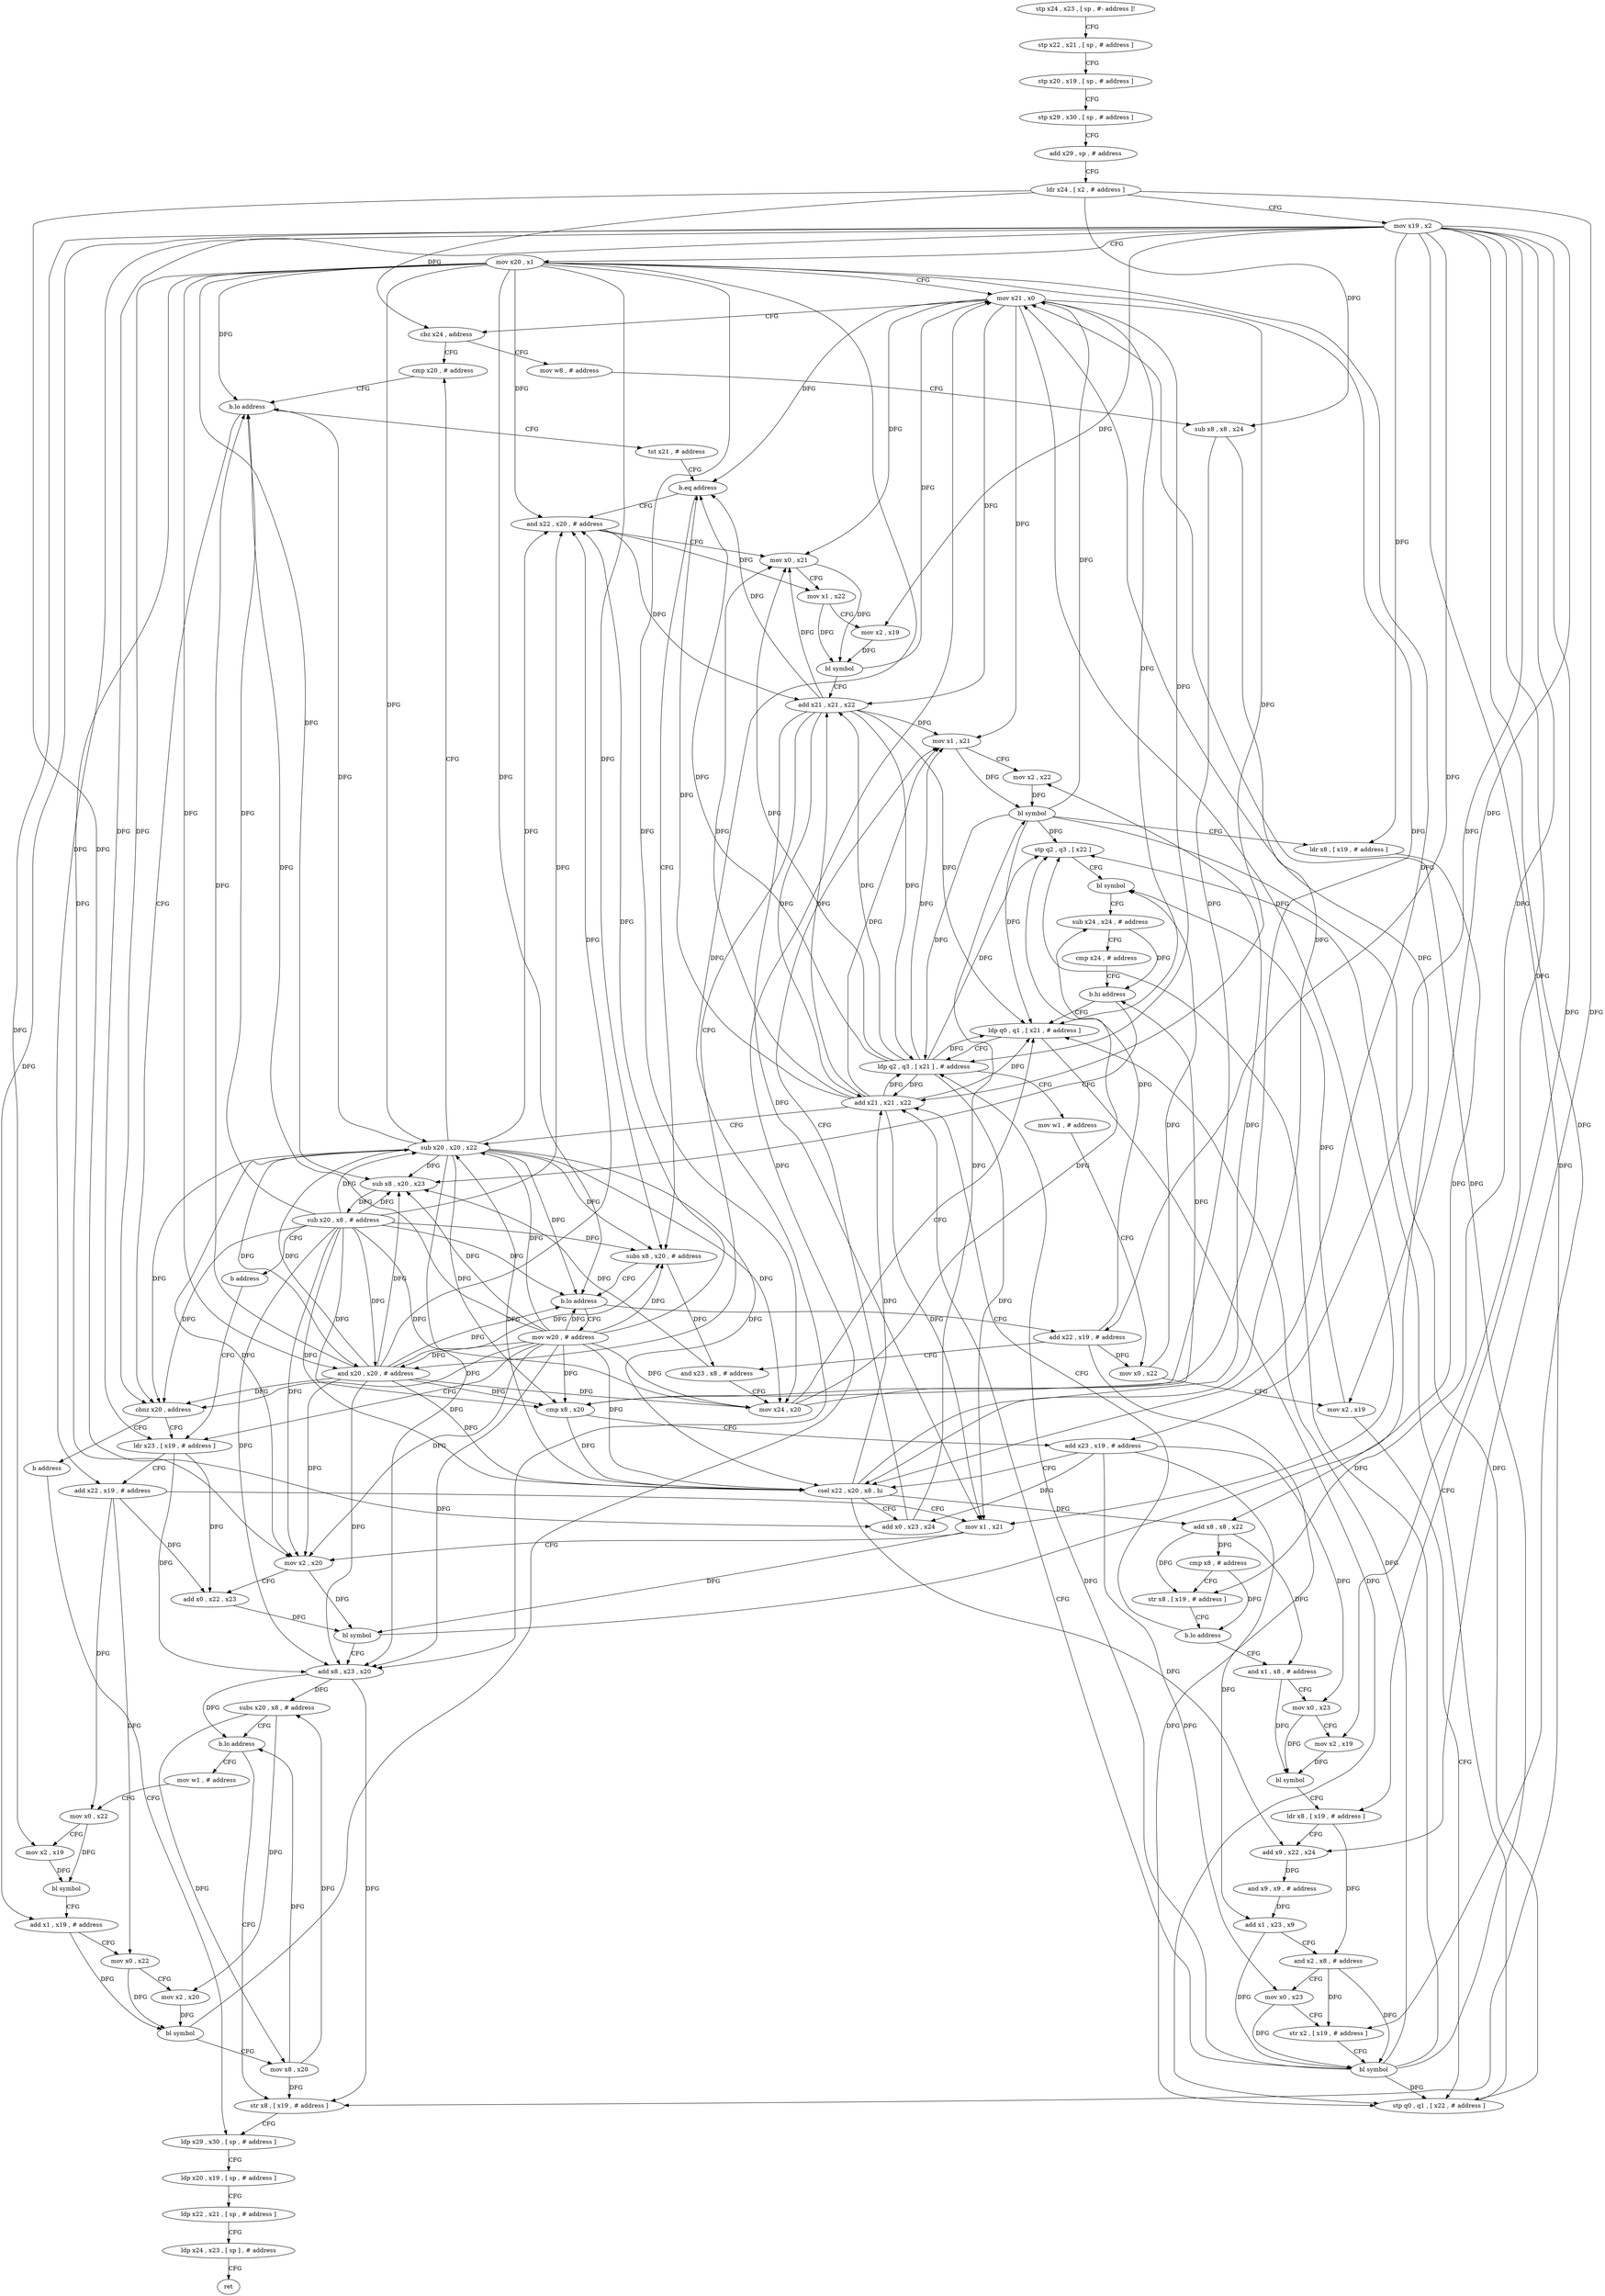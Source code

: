 digraph "func" {
"4233860" [label = "stp x24 , x23 , [ sp , #- address ]!" ]
"4233864" [label = "stp x22 , x21 , [ sp , # address ]" ]
"4233868" [label = "stp x20 , x19 , [ sp , # address ]" ]
"4233872" [label = "stp x29 , x30 , [ sp , # address ]" ]
"4233876" [label = "add x29 , sp , # address" ]
"4233880" [label = "ldr x24 , [ x2 , # address ]" ]
"4233884" [label = "mov x19 , x2" ]
"4233888" [label = "mov x20 , x1" ]
"4233892" [label = "mov x21 , x0" ]
"4233896" [label = "cbz x24 , address" ]
"4234012" [label = "cmp x20 , # address" ]
"4233900" [label = "mov w8 , # address" ]
"4234016" [label = "b.lo address" ]
"4234132" [label = "cbnz x20 , address" ]
"4234020" [label = "tst x21 , # address" ]
"4233904" [label = "sub x8 , x8 , x24" ]
"4233908" [label = "cmp x8 , x20" ]
"4233912" [label = "add x23 , x19 , # address" ]
"4233916" [label = "csel x22 , x20 , x8 , hi" ]
"4233920" [label = "add x0 , x23 , x24" ]
"4233924" [label = "mov x1 , x21" ]
"4233928" [label = "mov x2 , x22" ]
"4233932" [label = "bl symbol" ]
"4233936" [label = "ldr x8 , [ x19 , # address ]" ]
"4233940" [label = "add x8 , x8 , x22" ]
"4233944" [label = "cmp x8 , # address" ]
"4233948" [label = "str x8 , [ x19 , # address ]" ]
"4233952" [label = "b.lo address" ]
"4234004" [label = "add x21 , x21 , x22" ]
"4233956" [label = "and x1 , x8 , # address" ]
"4234144" [label = "ldr x23 , [ x19 , # address ]" ]
"4234136" [label = "b address" ]
"4234024" [label = "b.eq address" ]
"4234104" [label = "and x22 , x20 , # address" ]
"4234028" [label = "subs x8 , x20 , # address" ]
"4234008" [label = "sub x20 , x20 , x22" ]
"4233960" [label = "mov x0 , x23" ]
"4233964" [label = "mov x2 , x19" ]
"4233968" [label = "bl symbol" ]
"4233972" [label = "ldr x8 , [ x19 , # address ]" ]
"4233976" [label = "add x9 , x22 , x24" ]
"4233980" [label = "and x9 , x9 , # address" ]
"4233984" [label = "add x1 , x23 , x9" ]
"4233988" [label = "and x2 , x8 , # address" ]
"4233992" [label = "mov x0 , x23" ]
"4233996" [label = "str x2 , [ x19 , # address ]" ]
"4234000" [label = "bl symbol" ]
"4234148" [label = "add x22 , x19 , # address" ]
"4234152" [label = "mov x1 , x21" ]
"4234156" [label = "mov x2 , x20" ]
"4234160" [label = "add x0 , x22 , x23" ]
"4234164" [label = "bl symbol" ]
"4234168" [label = "add x8 , x23 , x20" ]
"4234172" [label = "subs x20 , x8 , # address" ]
"4234176" [label = "b.lo address" ]
"4234216" [label = "str x8 , [ x19 , # address ]" ]
"4234180" [label = "mov w1 , # address" ]
"4234220" [label = "ldp x29 , x30 , [ sp , # address ]" ]
"4234108" [label = "mov x0 , x21" ]
"4234112" [label = "mov x1 , x22" ]
"4234116" [label = "mov x2 , x19" ]
"4234120" [label = "bl symbol" ]
"4234124" [label = "add x21 , x21 , x22" ]
"4234128" [label = "and x20 , x20 , # address" ]
"4234032" [label = "b.lo address" ]
"4234140" [label = "mov w20 , # address" ]
"4234036" [label = "add x22 , x19 , # address" ]
"4234184" [label = "mov x0 , x22" ]
"4234188" [label = "mov x2 , x19" ]
"4234192" [label = "bl symbol" ]
"4234196" [label = "add x1 , x19 , # address" ]
"4234200" [label = "mov x0 , x22" ]
"4234204" [label = "mov x2 , x20" ]
"4234208" [label = "bl symbol" ]
"4234212" [label = "mov x8 , x20" ]
"4234224" [label = "ldp x20 , x19 , [ sp , # address ]" ]
"4234228" [label = "ldp x22 , x21 , [ sp , # address ]" ]
"4234232" [label = "ldp x24 , x23 , [ sp ] , # address" ]
"4234236" [label = "ret" ]
"4234040" [label = "and x23 , x8 , # address" ]
"4234044" [label = "mov x24 , x20" ]
"4234048" [label = "ldp q0 , q1 , [ x21 , # address ]" ]
"4234052" [label = "ldp q2 , q3 , [ x21 ] , # address" ]
"4234056" [label = "mov w1 , # address" ]
"4234060" [label = "mov x0 , x22" ]
"4234064" [label = "mov x2 , x19" ]
"4234068" [label = "stp q0 , q1 , [ x22 , # address ]" ]
"4234072" [label = "stp q2 , q3 , [ x22 ]" ]
"4234076" [label = "bl symbol" ]
"4234080" [label = "sub x24 , x24 , # address" ]
"4234084" [label = "cmp x24 , # address" ]
"4234088" [label = "b.hi address" ]
"4234092" [label = "sub x8 , x20 , x23" ]
"4234096" [label = "sub x20 , x8 , # address" ]
"4234100" [label = "b address" ]
"4233860" -> "4233864" [ label = "CFG" ]
"4233864" -> "4233868" [ label = "CFG" ]
"4233868" -> "4233872" [ label = "CFG" ]
"4233872" -> "4233876" [ label = "CFG" ]
"4233876" -> "4233880" [ label = "CFG" ]
"4233880" -> "4233884" [ label = "CFG" ]
"4233880" -> "4233896" [ label = "DFG" ]
"4233880" -> "4233904" [ label = "DFG" ]
"4233880" -> "4233920" [ label = "DFG" ]
"4233880" -> "4233976" [ label = "DFG" ]
"4233884" -> "4233888" [ label = "CFG" ]
"4233884" -> "4233912" [ label = "DFG" ]
"4233884" -> "4234144" [ label = "DFG" ]
"4233884" -> "4234148" [ label = "DFG" ]
"4233884" -> "4234116" [ label = "DFG" ]
"4233884" -> "4233936" [ label = "DFG" ]
"4233884" -> "4233948" [ label = "DFG" ]
"4233884" -> "4234216" [ label = "DFG" ]
"4233884" -> "4234188" [ label = "DFG" ]
"4233884" -> "4234196" [ label = "DFG" ]
"4233884" -> "4234036" [ label = "DFG" ]
"4233884" -> "4233964" [ label = "DFG" ]
"4233884" -> "4233972" [ label = "DFG" ]
"4233884" -> "4233996" [ label = "DFG" ]
"4233884" -> "4234064" [ label = "DFG" ]
"4233888" -> "4233892" [ label = "CFG" ]
"4233888" -> "4234016" [ label = "DFG" ]
"4233888" -> "4233908" [ label = "DFG" ]
"4233888" -> "4234132" [ label = "DFG" ]
"4233888" -> "4233916" [ label = "DFG" ]
"4233888" -> "4234156" [ label = "DFG" ]
"4233888" -> "4234168" [ label = "DFG" ]
"4233888" -> "4234104" [ label = "DFG" ]
"4233888" -> "4234128" [ label = "DFG" ]
"4233888" -> "4234028" [ label = "DFG" ]
"4233888" -> "4234032" [ label = "DFG" ]
"4233888" -> "4234044" [ label = "DFG" ]
"4233888" -> "4234008" [ label = "DFG" ]
"4233888" -> "4234092" [ label = "DFG" ]
"4233892" -> "4233896" [ label = "CFG" ]
"4233892" -> "4234024" [ label = "DFG" ]
"4233892" -> "4234152" [ label = "DFG" ]
"4233892" -> "4234108" [ label = "DFG" ]
"4233892" -> "4234124" [ label = "DFG" ]
"4233892" -> "4233924" [ label = "DFG" ]
"4233892" -> "4234004" [ label = "DFG" ]
"4233892" -> "4234048" [ label = "DFG" ]
"4233892" -> "4234052" [ label = "DFG" ]
"4233896" -> "4234012" [ label = "CFG" ]
"4233896" -> "4233900" [ label = "CFG" ]
"4234012" -> "4234016" [ label = "CFG" ]
"4233900" -> "4233904" [ label = "CFG" ]
"4234016" -> "4234132" [ label = "CFG" ]
"4234016" -> "4234020" [ label = "CFG" ]
"4234132" -> "4234144" [ label = "CFG" ]
"4234132" -> "4234136" [ label = "CFG" ]
"4234020" -> "4234024" [ label = "CFG" ]
"4233904" -> "4233908" [ label = "DFG" ]
"4233904" -> "4233916" [ label = "DFG" ]
"4233908" -> "4233912" [ label = "CFG" ]
"4233908" -> "4233916" [ label = "DFG" ]
"4233912" -> "4233916" [ label = "CFG" ]
"4233912" -> "4233920" [ label = "DFG" ]
"4233912" -> "4233960" [ label = "DFG" ]
"4233912" -> "4233984" [ label = "DFG" ]
"4233912" -> "4233992" [ label = "DFG" ]
"4233916" -> "4233920" [ label = "CFG" ]
"4233916" -> "4233928" [ label = "DFG" ]
"4233916" -> "4233940" [ label = "DFG" ]
"4233916" -> "4234004" [ label = "DFG" ]
"4233916" -> "4234008" [ label = "DFG" ]
"4233916" -> "4233976" [ label = "DFG" ]
"4233920" -> "4233924" [ label = "CFG" ]
"4233920" -> "4233932" [ label = "DFG" ]
"4233924" -> "4233928" [ label = "CFG" ]
"4233924" -> "4233932" [ label = "DFG" ]
"4233928" -> "4233932" [ label = "DFG" ]
"4233932" -> "4233936" [ label = "CFG" ]
"4233932" -> "4233892" [ label = "DFG" ]
"4233932" -> "4234048" [ label = "DFG" ]
"4233932" -> "4234068" [ label = "DFG" ]
"4233932" -> "4234052" [ label = "DFG" ]
"4233932" -> "4234072" [ label = "DFG" ]
"4233936" -> "4233940" [ label = "DFG" ]
"4233940" -> "4233944" [ label = "DFG" ]
"4233940" -> "4233948" [ label = "DFG" ]
"4233940" -> "4233956" [ label = "DFG" ]
"4233944" -> "4233948" [ label = "CFG" ]
"4233944" -> "4233952" [ label = "DFG" ]
"4233948" -> "4233952" [ label = "CFG" ]
"4233952" -> "4234004" [ label = "CFG" ]
"4233952" -> "4233956" [ label = "CFG" ]
"4234004" -> "4234008" [ label = "CFG" ]
"4234004" -> "4234024" [ label = "DFG" ]
"4234004" -> "4234152" [ label = "DFG" ]
"4234004" -> "4234108" [ label = "DFG" ]
"4234004" -> "4233924" [ label = "DFG" ]
"4234004" -> "4234124" [ label = "DFG" ]
"4234004" -> "4234048" [ label = "DFG" ]
"4234004" -> "4234052" [ label = "DFG" ]
"4233956" -> "4233960" [ label = "CFG" ]
"4233956" -> "4233968" [ label = "DFG" ]
"4234144" -> "4234148" [ label = "CFG" ]
"4234144" -> "4234160" [ label = "DFG" ]
"4234144" -> "4234168" [ label = "DFG" ]
"4234136" -> "4234220" [ label = "CFG" ]
"4234024" -> "4234104" [ label = "CFG" ]
"4234024" -> "4234028" [ label = "CFG" ]
"4234104" -> "4234108" [ label = "CFG" ]
"4234104" -> "4234112" [ label = "DFG" ]
"4234104" -> "4234124" [ label = "DFG" ]
"4234028" -> "4234032" [ label = "CFG" ]
"4234028" -> "4234040" [ label = "DFG" ]
"4234008" -> "4234012" [ label = "CFG" ]
"4234008" -> "4234016" [ label = "DFG" ]
"4234008" -> "4233908" [ label = "DFG" ]
"4234008" -> "4234132" [ label = "DFG" ]
"4234008" -> "4233916" [ label = "DFG" ]
"4234008" -> "4234156" [ label = "DFG" ]
"4234008" -> "4234168" [ label = "DFG" ]
"4234008" -> "4234104" [ label = "DFG" ]
"4234008" -> "4234128" [ label = "DFG" ]
"4234008" -> "4234028" [ label = "DFG" ]
"4234008" -> "4234032" [ label = "DFG" ]
"4234008" -> "4234044" [ label = "DFG" ]
"4234008" -> "4234092" [ label = "DFG" ]
"4233960" -> "4233964" [ label = "CFG" ]
"4233960" -> "4233968" [ label = "DFG" ]
"4233964" -> "4233968" [ label = "DFG" ]
"4233968" -> "4233972" [ label = "CFG" ]
"4233972" -> "4233976" [ label = "CFG" ]
"4233972" -> "4233988" [ label = "DFG" ]
"4233976" -> "4233980" [ label = "DFG" ]
"4233980" -> "4233984" [ label = "DFG" ]
"4233984" -> "4233988" [ label = "CFG" ]
"4233984" -> "4234000" [ label = "DFG" ]
"4233988" -> "4233992" [ label = "CFG" ]
"4233988" -> "4233996" [ label = "DFG" ]
"4233988" -> "4234000" [ label = "DFG" ]
"4233992" -> "4233996" [ label = "CFG" ]
"4233992" -> "4234000" [ label = "DFG" ]
"4233996" -> "4234000" [ label = "CFG" ]
"4234000" -> "4234004" [ label = "CFG" ]
"4234000" -> "4233892" [ label = "DFG" ]
"4234000" -> "4234048" [ label = "DFG" ]
"4234000" -> "4234068" [ label = "DFG" ]
"4234000" -> "4234052" [ label = "DFG" ]
"4234000" -> "4234072" [ label = "DFG" ]
"4234148" -> "4234152" [ label = "CFG" ]
"4234148" -> "4234160" [ label = "DFG" ]
"4234148" -> "4234184" [ label = "DFG" ]
"4234148" -> "4234200" [ label = "DFG" ]
"4234152" -> "4234156" [ label = "CFG" ]
"4234152" -> "4234164" [ label = "DFG" ]
"4234156" -> "4234160" [ label = "CFG" ]
"4234156" -> "4234164" [ label = "DFG" ]
"4234160" -> "4234164" [ label = "DFG" ]
"4234164" -> "4234168" [ label = "CFG" ]
"4234164" -> "4233892" [ label = "DFG" ]
"4234168" -> "4234172" [ label = "DFG" ]
"4234168" -> "4234176" [ label = "DFG" ]
"4234168" -> "4234216" [ label = "DFG" ]
"4234172" -> "4234176" [ label = "CFG" ]
"4234172" -> "4234204" [ label = "DFG" ]
"4234172" -> "4234212" [ label = "DFG" ]
"4234176" -> "4234216" [ label = "CFG" ]
"4234176" -> "4234180" [ label = "CFG" ]
"4234216" -> "4234220" [ label = "CFG" ]
"4234180" -> "4234184" [ label = "CFG" ]
"4234220" -> "4234224" [ label = "CFG" ]
"4234108" -> "4234112" [ label = "CFG" ]
"4234108" -> "4234120" [ label = "DFG" ]
"4234112" -> "4234116" [ label = "CFG" ]
"4234112" -> "4234120" [ label = "DFG" ]
"4234116" -> "4234120" [ label = "DFG" ]
"4234120" -> "4234124" [ label = "CFG" ]
"4234120" -> "4233892" [ label = "DFG" ]
"4234124" -> "4234128" [ label = "CFG" ]
"4234124" -> "4234024" [ label = "DFG" ]
"4234124" -> "4234152" [ label = "DFG" ]
"4234124" -> "4234108" [ label = "DFG" ]
"4234124" -> "4233924" [ label = "DFG" ]
"4234124" -> "4234004" [ label = "DFG" ]
"4234124" -> "4234048" [ label = "DFG" ]
"4234124" -> "4234052" [ label = "DFG" ]
"4234128" -> "4234132" [ label = "DFG" ]
"4234128" -> "4234016" [ label = "DFG" ]
"4234128" -> "4233908" [ label = "DFG" ]
"4234128" -> "4233916" [ label = "DFG" ]
"4234128" -> "4234156" [ label = "DFG" ]
"4234128" -> "4234168" [ label = "DFG" ]
"4234128" -> "4234104" [ label = "DFG" ]
"4234128" -> "4234028" [ label = "DFG" ]
"4234128" -> "4234032" [ label = "DFG" ]
"4234128" -> "4234044" [ label = "DFG" ]
"4234128" -> "4234008" [ label = "DFG" ]
"4234128" -> "4234092" [ label = "DFG" ]
"4234032" -> "4234140" [ label = "CFG" ]
"4234032" -> "4234036" [ label = "CFG" ]
"4234140" -> "4234144" [ label = "CFG" ]
"4234140" -> "4234016" [ label = "DFG" ]
"4234140" -> "4233908" [ label = "DFG" ]
"4234140" -> "4234132" [ label = "DFG" ]
"4234140" -> "4233916" [ label = "DFG" ]
"4234140" -> "4234156" [ label = "DFG" ]
"4234140" -> "4234168" [ label = "DFG" ]
"4234140" -> "4234104" [ label = "DFG" ]
"4234140" -> "4234128" [ label = "DFG" ]
"4234140" -> "4234028" [ label = "DFG" ]
"4234140" -> "4234032" [ label = "DFG" ]
"4234140" -> "4234044" [ label = "DFG" ]
"4234140" -> "4234008" [ label = "DFG" ]
"4234140" -> "4234092" [ label = "DFG" ]
"4234036" -> "4234040" [ label = "CFG" ]
"4234036" -> "4234060" [ label = "DFG" ]
"4234036" -> "4234068" [ label = "DFG" ]
"4234036" -> "4234072" [ label = "DFG" ]
"4234184" -> "4234188" [ label = "CFG" ]
"4234184" -> "4234192" [ label = "DFG" ]
"4234188" -> "4234192" [ label = "DFG" ]
"4234192" -> "4234196" [ label = "CFG" ]
"4234196" -> "4234200" [ label = "CFG" ]
"4234196" -> "4234208" [ label = "DFG" ]
"4234200" -> "4234204" [ label = "CFG" ]
"4234200" -> "4234208" [ label = "DFG" ]
"4234204" -> "4234208" [ label = "DFG" ]
"4234208" -> "4234212" [ label = "CFG" ]
"4234208" -> "4233892" [ label = "DFG" ]
"4234212" -> "4234216" [ label = "DFG" ]
"4234212" -> "4234172" [ label = "DFG" ]
"4234212" -> "4234176" [ label = "DFG" ]
"4234224" -> "4234228" [ label = "CFG" ]
"4234228" -> "4234232" [ label = "CFG" ]
"4234232" -> "4234236" [ label = "CFG" ]
"4234040" -> "4234044" [ label = "CFG" ]
"4234040" -> "4234092" [ label = "DFG" ]
"4234044" -> "4234048" [ label = "CFG" ]
"4234044" -> "4234080" [ label = "DFG" ]
"4234044" -> "4234088" [ label = "DFG" ]
"4234048" -> "4234052" [ label = "CFG" ]
"4234048" -> "4234068" [ label = "DFG" ]
"4234052" -> "4234056" [ label = "CFG" ]
"4234052" -> "4234024" [ label = "DFG" ]
"4234052" -> "4234152" [ label = "DFG" ]
"4234052" -> "4234108" [ label = "DFG" ]
"4234052" -> "4233924" [ label = "DFG" ]
"4234052" -> "4234048" [ label = "DFG" ]
"4234052" -> "4234124" [ label = "DFG" ]
"4234052" -> "4234004" [ label = "DFG" ]
"4234052" -> "4234072" [ label = "DFG" ]
"4234056" -> "4234060" [ label = "CFG" ]
"4234060" -> "4234064" [ label = "CFG" ]
"4234060" -> "4234076" [ label = "DFG" ]
"4234064" -> "4234068" [ label = "CFG" ]
"4234064" -> "4234076" [ label = "DFG" ]
"4234068" -> "4234072" [ label = "CFG" ]
"4234072" -> "4234076" [ label = "CFG" ]
"4234076" -> "4234080" [ label = "CFG" ]
"4234080" -> "4234084" [ label = "CFG" ]
"4234080" -> "4234088" [ label = "DFG" ]
"4234084" -> "4234088" [ label = "CFG" ]
"4234088" -> "4234048" [ label = "CFG" ]
"4234088" -> "4234092" [ label = "CFG" ]
"4234092" -> "4234096" [ label = "DFG" ]
"4234096" -> "4234100" [ label = "CFG" ]
"4234096" -> "4234016" [ label = "DFG" ]
"4234096" -> "4233908" [ label = "DFG" ]
"4234096" -> "4234132" [ label = "DFG" ]
"4234096" -> "4233916" [ label = "DFG" ]
"4234096" -> "4234156" [ label = "DFG" ]
"4234096" -> "4234168" [ label = "DFG" ]
"4234096" -> "4234104" [ label = "DFG" ]
"4234096" -> "4234128" [ label = "DFG" ]
"4234096" -> "4234028" [ label = "DFG" ]
"4234096" -> "4234032" [ label = "DFG" ]
"4234096" -> "4234044" [ label = "DFG" ]
"4234096" -> "4234008" [ label = "DFG" ]
"4234096" -> "4234092" [ label = "DFG" ]
"4234100" -> "4234144" [ label = "CFG" ]
}
